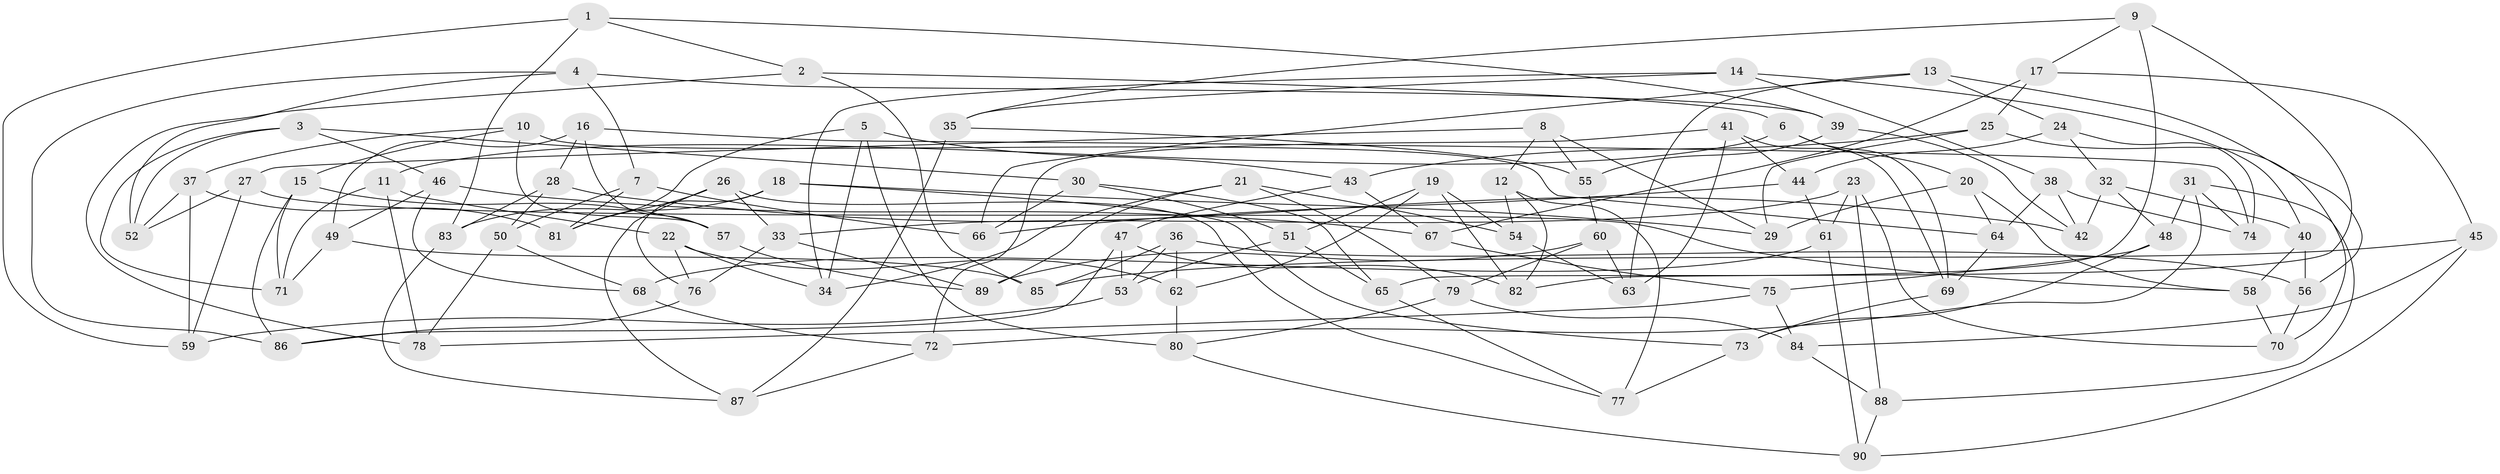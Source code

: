// coarse degree distribution, {3: 0.044444444444444446, 4: 0.5111111111111111, 7: 0.06666666666666667, 5: 0.24444444444444444, 8: 0.022222222222222223, 10: 0.044444444444444446, 9: 0.044444444444444446, 6: 0.022222222222222223}
// Generated by graph-tools (version 1.1) at 2025/01/03/04/25 22:01:23]
// undirected, 90 vertices, 180 edges
graph export_dot {
graph [start="1"]
  node [color=gray90,style=filled];
  1;
  2;
  3;
  4;
  5;
  6;
  7;
  8;
  9;
  10;
  11;
  12;
  13;
  14;
  15;
  16;
  17;
  18;
  19;
  20;
  21;
  22;
  23;
  24;
  25;
  26;
  27;
  28;
  29;
  30;
  31;
  32;
  33;
  34;
  35;
  36;
  37;
  38;
  39;
  40;
  41;
  42;
  43;
  44;
  45;
  46;
  47;
  48;
  49;
  50;
  51;
  52;
  53;
  54;
  55;
  56;
  57;
  58;
  59;
  60;
  61;
  62;
  63;
  64;
  65;
  66;
  67;
  68;
  69;
  70;
  71;
  72;
  73;
  74;
  75;
  76;
  77;
  78;
  79;
  80;
  81;
  82;
  83;
  84;
  85;
  86;
  87;
  88;
  89;
  90;
  1 -- 83;
  1 -- 59;
  1 -- 2;
  1 -- 39;
  2 -- 85;
  2 -- 78;
  2 -- 6;
  3 -- 52;
  3 -- 30;
  3 -- 46;
  3 -- 71;
  4 -- 52;
  4 -- 86;
  4 -- 39;
  4 -- 7;
  5 -- 34;
  5 -- 81;
  5 -- 43;
  5 -- 80;
  6 -- 20;
  6 -- 11;
  6 -- 69;
  7 -- 66;
  7 -- 50;
  7 -- 81;
  8 -- 29;
  8 -- 55;
  8 -- 27;
  8 -- 12;
  9 -- 65;
  9 -- 82;
  9 -- 35;
  9 -- 17;
  10 -- 15;
  10 -- 64;
  10 -- 57;
  10 -- 37;
  11 -- 71;
  11 -- 78;
  11 -- 22;
  12 -- 54;
  12 -- 82;
  12 -- 77;
  13 -- 56;
  13 -- 66;
  13 -- 63;
  13 -- 24;
  14 -- 38;
  14 -- 34;
  14 -- 40;
  14 -- 35;
  15 -- 86;
  15 -- 71;
  15 -- 57;
  16 -- 49;
  16 -- 28;
  16 -- 57;
  16 -- 74;
  17 -- 45;
  17 -- 25;
  17 -- 67;
  18 -- 83;
  18 -- 73;
  18 -- 29;
  18 -- 76;
  19 -- 51;
  19 -- 62;
  19 -- 54;
  19 -- 82;
  20 -- 29;
  20 -- 58;
  20 -- 64;
  21 -- 79;
  21 -- 34;
  21 -- 89;
  21 -- 54;
  22 -- 34;
  22 -- 76;
  22 -- 62;
  23 -- 61;
  23 -- 33;
  23 -- 70;
  23 -- 88;
  24 -- 44;
  24 -- 32;
  24 -- 74;
  25 -- 70;
  25 -- 29;
  25 -- 43;
  26 -- 81;
  26 -- 33;
  26 -- 87;
  26 -- 77;
  27 -- 59;
  27 -- 58;
  27 -- 52;
  28 -- 83;
  28 -- 50;
  28 -- 42;
  30 -- 65;
  30 -- 66;
  30 -- 51;
  31 -- 88;
  31 -- 72;
  31 -- 74;
  31 -- 48;
  32 -- 42;
  32 -- 48;
  32 -- 40;
  33 -- 76;
  33 -- 89;
  35 -- 87;
  35 -- 55;
  36 -- 62;
  36 -- 53;
  36 -- 56;
  36 -- 85;
  37 -- 81;
  37 -- 59;
  37 -- 52;
  38 -- 64;
  38 -- 42;
  38 -- 74;
  39 -- 55;
  39 -- 42;
  40 -- 58;
  40 -- 56;
  41 -- 69;
  41 -- 44;
  41 -- 72;
  41 -- 63;
  43 -- 67;
  43 -- 47;
  44 -- 61;
  44 -- 66;
  45 -- 90;
  45 -- 84;
  45 -- 85;
  46 -- 68;
  46 -- 67;
  46 -- 49;
  47 -- 82;
  47 -- 86;
  47 -- 53;
  48 -- 75;
  48 -- 73;
  49 -- 71;
  49 -- 85;
  50 -- 68;
  50 -- 78;
  51 -- 53;
  51 -- 65;
  53 -- 59;
  54 -- 63;
  55 -- 60;
  56 -- 70;
  57 -- 89;
  58 -- 70;
  60 -- 79;
  60 -- 89;
  60 -- 63;
  61 -- 68;
  61 -- 90;
  62 -- 80;
  64 -- 69;
  65 -- 77;
  67 -- 75;
  68 -- 72;
  69 -- 73;
  72 -- 87;
  73 -- 77;
  75 -- 78;
  75 -- 84;
  76 -- 86;
  79 -- 80;
  79 -- 84;
  80 -- 90;
  83 -- 87;
  84 -- 88;
  88 -- 90;
}

